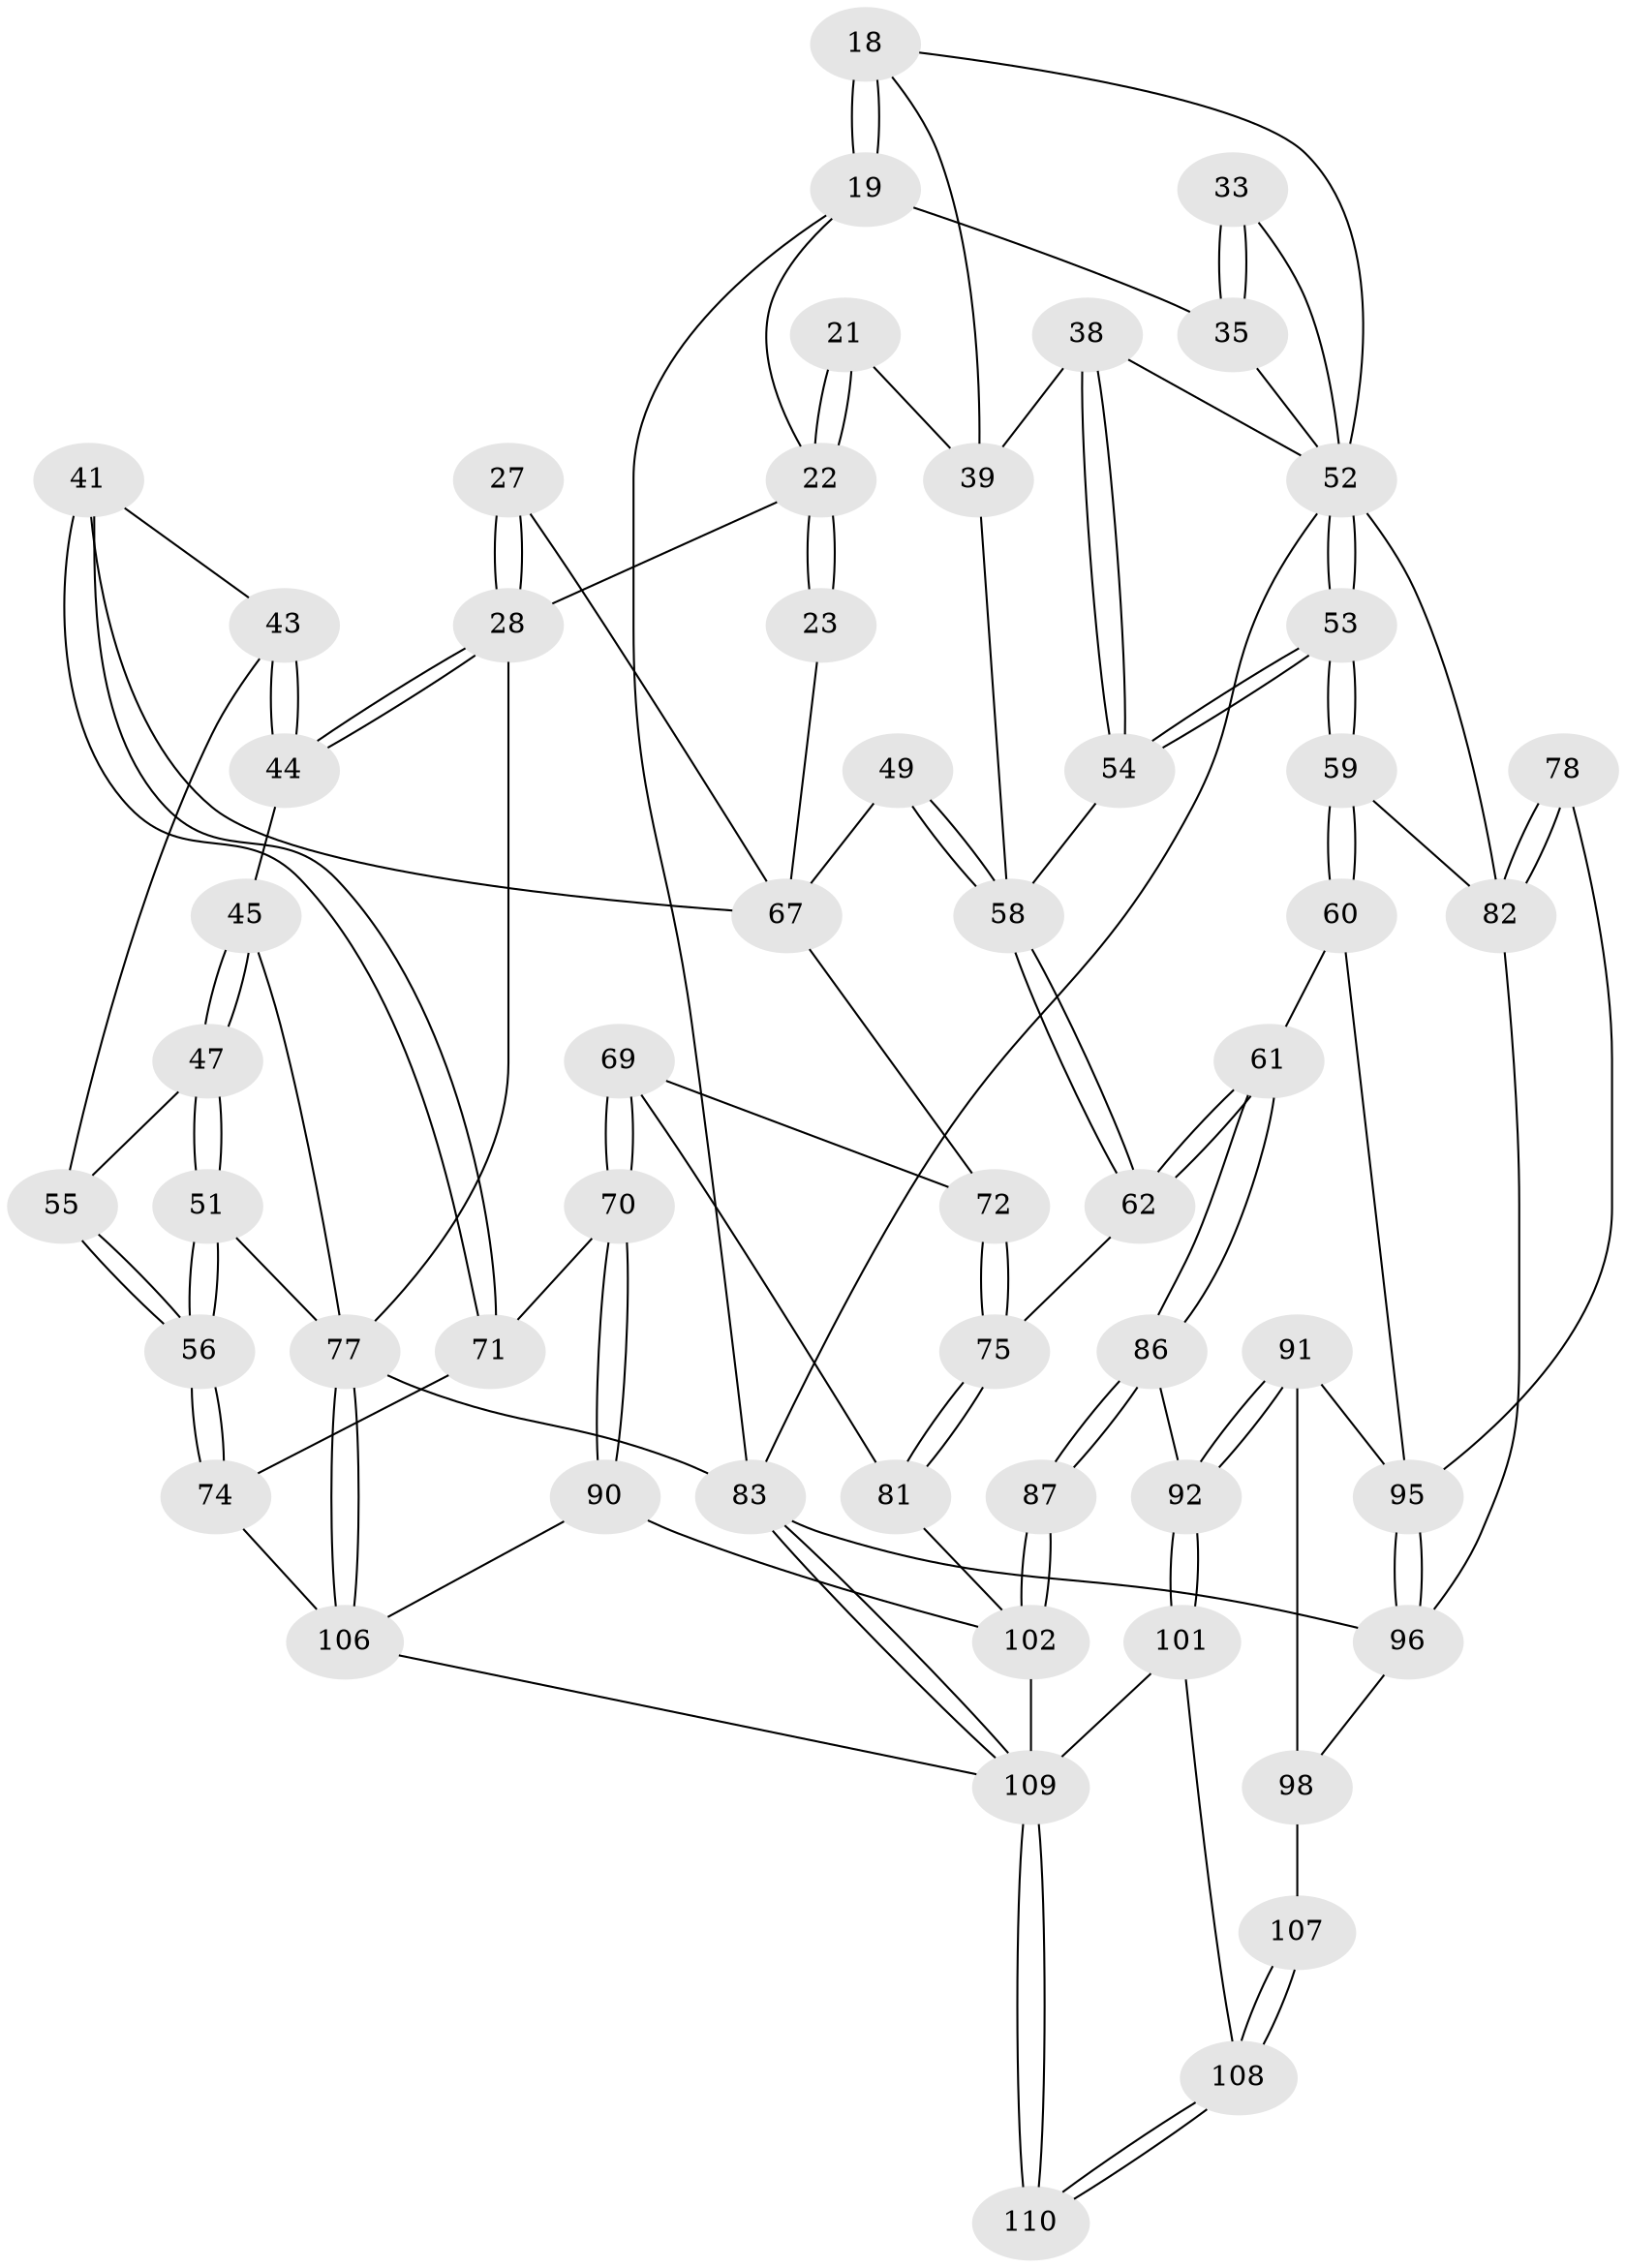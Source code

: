 // original degree distribution, {3: 0.01818181818181818, 5: 0.509090909090909, 6: 0.22727272727272727, 4: 0.24545454545454545}
// Generated by graph-tools (version 1.1) at 2025/01/03/09/25 05:01:12]
// undirected, 55 vertices, 126 edges
graph export_dot {
graph [start="1"]
  node [color=gray90,style=filled];
  18 [pos="+0.701980522716426+0.0902798807955155",super="+17"];
  19 [pos="+0.8300465280411765+0",super="+2+8"];
  21 [pos="+0.5415460089943733+0.16326409810641035"];
  22 [pos="+0.4467040288062811+0.16532150922322475",super="+10+9+11"];
  23 [pos="+0.4238099806946542+0.17351926766124762",super="+13"];
  27 [pos="+0.1949231047365549+0.15317900105338086",super="+15"];
  28 [pos="+0.18573967929528842+0.15870185319653332",super="+24+16"];
  33 [pos="+0.988405329376278+0.29529334165220483"];
  35 [pos="+0.7880420077181608+0.22418161034637443",super="+34"];
  38 [pos="+0.7260961987262+0.2496407610195363"];
  39 [pos="+0.5946026586397374+0.24095629227058454",super="+20"];
  41 [pos="+0.2688583143656478+0.3990020810201646"];
  43 [pos="+0.1678555438772368+0.28812274281792477",super="+42"];
  44 [pos="+0.16672835143035375+0.19223970874029905"];
  45 [pos="+0.06313790352421539+0.18086691056491605"];
  47 [pos="+0.09231214589342104+0.27207403297534477"];
  49 [pos="+0.39553455783926605+0.36856388164542453"];
  51 [pos="+0+0.2930426881212664"];
  52 [pos="+0.9174210179125291+0.3775240923878897",super="+32+36+37"];
  53 [pos="+0.845516641412685+0.42107863939921975"];
  54 [pos="+0.7252993633448149+0.3513793312602573"];
  55 [pos="+0.0009521805021201066+0.41777769887795496",super="+46"];
  56 [pos="+0+0.46319473744401796"];
  58 [pos="+0.6166296854156912+0.5087901012870352",super="+57+48"];
  59 [pos="+0.8187503999126303+0.5019551082024436"];
  60 [pos="+0.7697850152242102+0.5701599514379935"];
  61 [pos="+0.6503826520475557+0.555837042776093"];
  62 [pos="+0.6215918506526227+0.5318542368968604"];
  67 [pos="+0.39437167430226+0.39638011106319626",super="+50+29+14"];
  69 [pos="+0.43163019864624935+0.5842778925427284"];
  70 [pos="+0.30004025782499794+0.5990454468320865"];
  71 [pos="+0.25223079298377865+0.48148786214984984"];
  72 [pos="+0.4730159275766175+0.5303833201735452",super="+68+66"];
  74 [pos="+0+0.5000337286949327",super="+73"];
  75 [pos="+0.5562436682625888+0.5664896284191953",super="+65"];
  77 [pos="+0+1",super="+4+26"];
  78 [pos="+0.9353749459776973+0.6065088393920671"];
  81 [pos="+0.4769085706758268+0.6232731922956326"];
  82 [pos="+1+0.5175279315392824",super="+64"];
  83 [pos="+1+1",super="+3"];
  86 [pos="+0.5987494885151882+0.7471221521136852"];
  87 [pos="+0.5753035518612751+0.7612750437849921"];
  90 [pos="+0.2834650647967517+0.7390710204175809"];
  91 [pos="+0.8193280437886878+0.6972204966223821"];
  92 [pos="+0.7504226730832012+0.767778032828419"];
  95 [pos="+0.8839667799877646+0.682260172370637",super="+80"];
  96 [pos="+1+0.824865483647764",super="+84+85"];
  98 [pos="+0.8632079779235462+0.7615830944258082",super="+97"];
  101 [pos="+0.7562281478163686+0.8633472115470597"];
  102 [pos="+0.5330296758236193+0.8437034043190139",super="+89+88"];
  106 [pos="+0.2653530035041133+1",super="+93+94"];
  107 [pos="+0.926068966263689+0.8798680359223228",super="+99"];
  108 [pos="+0.8599754685992208+1",super="+100"];
  109 [pos="+0.8723040259293208+1",super="+105+104+103"];
  110 [pos="+0.8605961787431579+1"];
  18 -- 19 [weight=2];
  18 -- 19;
  18 -- 39;
  18 -- 52;
  19 -- 35;
  19 -- 83;
  19 -- 22;
  21 -- 22 [weight=2];
  21 -- 22;
  21 -- 39;
  22 -- 23 [weight=3];
  22 -- 23;
  22 -- 28;
  23 -- 67 [weight=2];
  27 -- 28 [weight=2];
  27 -- 28;
  27 -- 67 [weight=2];
  28 -- 44;
  28 -- 44;
  28 -- 77 [weight=2];
  33 -- 35 [weight=2];
  33 -- 35;
  33 -- 52;
  35 -- 52;
  38 -- 39;
  38 -- 54;
  38 -- 54;
  38 -- 52;
  39 -- 58;
  41 -- 71;
  41 -- 71;
  41 -- 43;
  41 -- 67;
  43 -- 44;
  43 -- 44;
  43 -- 55 [weight=2];
  44 -- 45;
  45 -- 47;
  45 -- 47;
  45 -- 77;
  47 -- 51;
  47 -- 51;
  47 -- 55;
  49 -- 58 [weight=2];
  49 -- 58;
  49 -- 67;
  51 -- 56;
  51 -- 56;
  51 -- 77;
  52 -- 53;
  52 -- 53;
  52 -- 82;
  52 -- 83;
  53 -- 54;
  53 -- 54;
  53 -- 59;
  53 -- 59;
  54 -- 58;
  55 -- 56;
  55 -- 56;
  56 -- 74;
  56 -- 74;
  58 -- 62;
  58 -- 62;
  59 -- 60;
  59 -- 60;
  59 -- 82;
  60 -- 61;
  60 -- 95;
  61 -- 62;
  61 -- 62;
  61 -- 86;
  61 -- 86;
  62 -- 75;
  67 -- 72 [weight=2];
  69 -- 70;
  69 -- 70;
  69 -- 81;
  69 -- 72;
  70 -- 71;
  70 -- 90;
  70 -- 90;
  71 -- 74;
  72 -- 75 [weight=2];
  72 -- 75;
  74 -- 106 [weight=2];
  75 -- 81;
  75 -- 81;
  77 -- 106 [weight=2];
  77 -- 106;
  77 -- 83 [weight=2];
  78 -- 82 [weight=2];
  78 -- 82;
  78 -- 95;
  81 -- 102;
  82 -- 96;
  83 -- 109;
  83 -- 109;
  83 -- 96;
  86 -- 87;
  86 -- 87;
  86 -- 92;
  87 -- 102 [weight=2];
  87 -- 102;
  90 -- 102;
  90 -- 106;
  91 -- 92;
  91 -- 92;
  91 -- 98;
  91 -- 95;
  92 -- 101;
  92 -- 101;
  95 -- 96 [weight=2];
  95 -- 96;
  96 -- 98;
  98 -- 107 [weight=2];
  101 -- 108;
  101 -- 109;
  102 -- 109;
  106 -- 109;
  107 -- 108 [weight=2];
  107 -- 108;
  108 -- 110;
  108 -- 110;
  109 -- 110 [weight=2];
  109 -- 110;
}
